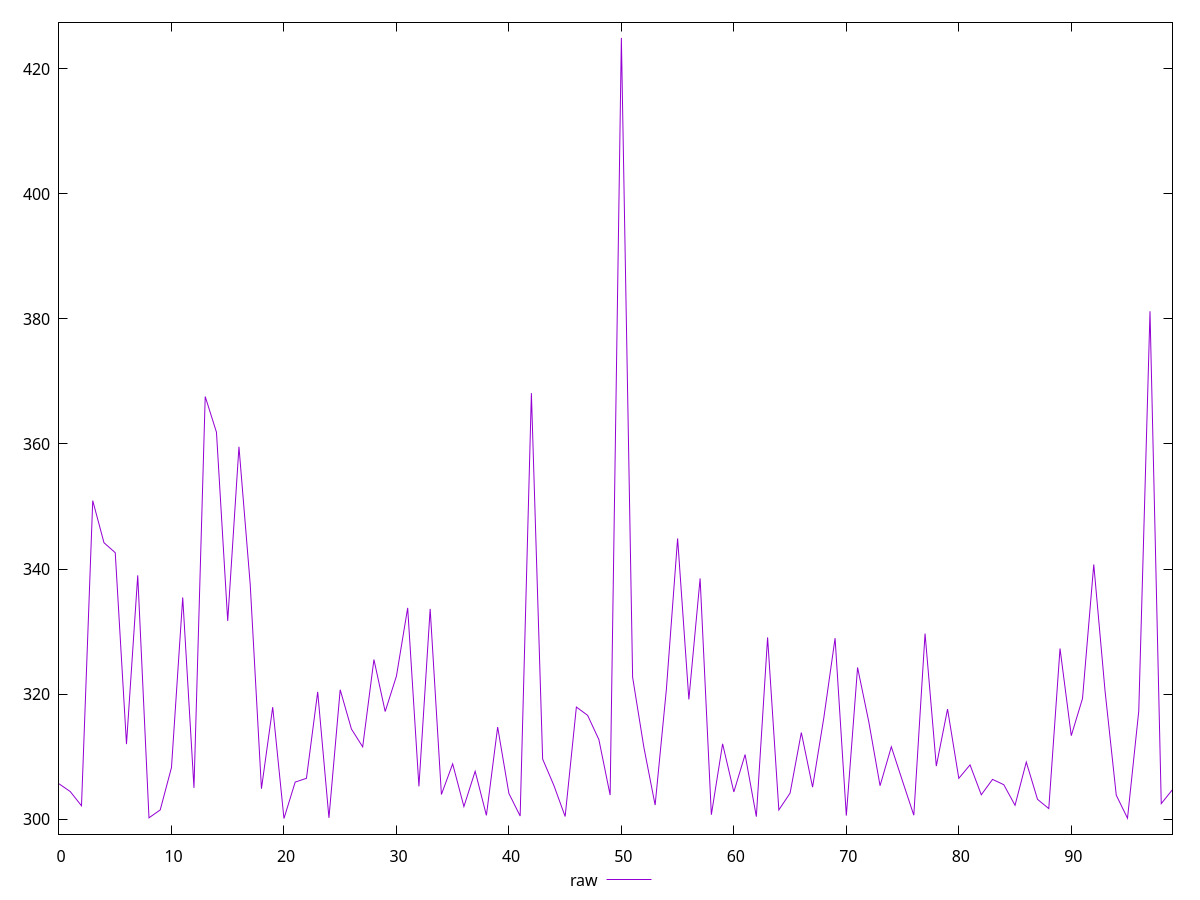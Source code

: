 reset

$raw <<EOF
0 305.644
1 304.402
2 302.128
3 350.944
4 344.2
5 342.612
6 311.996
7 338.986
8 300.202
9 301.468
10 308.244
11 335.446
12 304.992
13 367.59000000000003
14 361.87800000000004
15 331.704
16 359.552
17 337.56
18 304.862
19 317.902
20 300.09
21 305.922
22 306.52
23 320.348
24 300.198
25 320.692
26 314.4
27 311.552
28 325.52199935913086
29 317.20100116729736
30 322.866
31 333.78
32 305.238
33 333.616
34 303.928
35 308.834
36 302.002
37 307.65
38 300.594
39 314.72
40 304.102
41 300.486
42 368.13
43 309.6029996871948
44 305.382
45 300.42
46 317.92
47 316.59
48 312.72
49 303.842
50 424.95799999999997
51 322.6820001602173
52 311.488
53 302.24
54 320.714
55 344.88999938964844
56 319.142
57 338.49
58 300.694
59 312.04200000000003
60 304.338
61 310.32
62 300.396
63 329.052
64 301.46
65 304.158
66 313.84000000000003
67 305.106
68 316.21
69 328.934
70 300.554
71 324.246
72 315.534
73 305.33
74 311.564
75 306.058
76 300.616
77 329.672
78 308.476
79 317.596
80 306.516
81 308.668
82 303.888
83 306.348
84 305.5
85 302.204
86 309.118
87 303.156
88 301.678
89 327.284
90 313.34
91 319.284
92 340.72
93 320.552
94 303.822
95 300.136
96 317.26800000000003
97 381.23199999999997
98 302.474
99 304.714
EOF

set key outside below
set xrange [0:99]
set yrange [297.59263999999996:427.45536]
set trange [297.59263999999996:427.45536]
set terminal svg size 640, 500 enhanced background rgb 'white'
set output "reports/report_00027_2021-02-24T12-40-31.850Z/uses-rel-preconnect/samples/astro/raw/values.svg"

plot $raw title "raw" with line

reset

